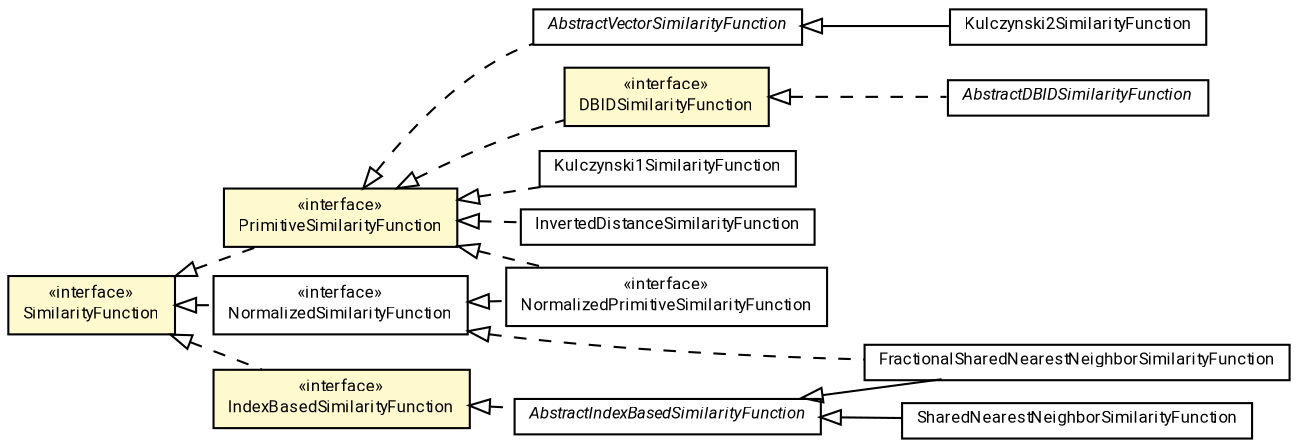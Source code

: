 #!/usr/local/bin/dot
#
# Class diagram 
# Generated by UMLGraph version R5_7_2-60-g0e99a6 (http://www.spinellis.gr/umlgraph/)
#

digraph G {
	graph [fontnames="svg"]
	edge [fontname="Roboto",fontsize=7,labelfontname="Roboto",labelfontsize=7,color="black"];
	node [fontname="Roboto",fontcolor="black",fontsize=8,shape=plaintext,margin=0,width=0,height=0];
	nodesep=0.15;
	ranksep=0.25;
	rankdir=LR;
	// de.lmu.ifi.dbs.elki.distance.similarityfunction.SimilarityFunction<O>
	c355970 [label=<<table title="de.lmu.ifi.dbs.elki.distance.similarityfunction.SimilarityFunction" border="0" cellborder="1" cellspacing="0" cellpadding="2" bgcolor="LemonChiffon" href="SimilarityFunction.html" target="_parent">
		<tr><td><table border="0" cellspacing="0" cellpadding="1">
		<tr><td align="center" balign="center"> &#171;interface&#187; </td></tr>
		<tr><td align="center" balign="center"> <font face="Roboto">SimilarityFunction</font> </td></tr>
		</table></td></tr>
		</table>>, URL="SimilarityFunction.html"];
	// de.lmu.ifi.dbs.elki.distance.similarityfunction.NormalizedSimilarityFunction<O>
	c355971 [label=<<table title="de.lmu.ifi.dbs.elki.distance.similarityfunction.NormalizedSimilarityFunction" border="0" cellborder="1" cellspacing="0" cellpadding="2" href="NormalizedSimilarityFunction.html" target="_parent">
		<tr><td><table border="0" cellspacing="0" cellpadding="1">
		<tr><td align="center" balign="center"> &#171;interface&#187; </td></tr>
		<tr><td align="center" balign="center"> <font face="Roboto">NormalizedSimilarityFunction</font> </td></tr>
		</table></td></tr>
		</table>>, URL="NormalizedSimilarityFunction.html"];
	// de.lmu.ifi.dbs.elki.distance.similarityfunction.PrimitiveSimilarityFunction<O>
	c355972 [label=<<table title="de.lmu.ifi.dbs.elki.distance.similarityfunction.PrimitiveSimilarityFunction" border="0" cellborder="1" cellspacing="0" cellpadding="2" bgcolor="LemonChiffon" href="PrimitiveSimilarityFunction.html" target="_parent">
		<tr><td><table border="0" cellspacing="0" cellpadding="1">
		<tr><td align="center" balign="center"> &#171;interface&#187; </td></tr>
		<tr><td align="center" balign="center"> <font face="Roboto">PrimitiveSimilarityFunction</font> </td></tr>
		</table></td></tr>
		</table>>, URL="PrimitiveSimilarityFunction.html"];
	// de.lmu.ifi.dbs.elki.distance.similarityfunction.NormalizedPrimitiveSimilarityFunction<O>
	c355973 [label=<<table title="de.lmu.ifi.dbs.elki.distance.similarityfunction.NormalizedPrimitiveSimilarityFunction" border="0" cellborder="1" cellspacing="0" cellpadding="2" href="NormalizedPrimitiveSimilarityFunction.html" target="_parent">
		<tr><td><table border="0" cellspacing="0" cellpadding="1">
		<tr><td align="center" balign="center"> &#171;interface&#187; </td></tr>
		<tr><td align="center" balign="center"> <font face="Roboto">NormalizedPrimitiveSimilarityFunction</font> </td></tr>
		</table></td></tr>
		</table>>, URL="NormalizedPrimitiveSimilarityFunction.html"];
	// de.lmu.ifi.dbs.elki.distance.similarityfunction.DBIDSimilarityFunction
	c355974 [label=<<table title="de.lmu.ifi.dbs.elki.distance.similarityfunction.DBIDSimilarityFunction" border="0" cellborder="1" cellspacing="0" cellpadding="2" bgcolor="LemonChiffon" href="DBIDSimilarityFunction.html" target="_parent">
		<tr><td><table border="0" cellspacing="0" cellpadding="1">
		<tr><td align="center" balign="center"> &#171;interface&#187; </td></tr>
		<tr><td align="center" balign="center"> <font face="Roboto">DBIDSimilarityFunction</font> </td></tr>
		</table></td></tr>
		</table>>, URL="DBIDSimilarityFunction.html"];
	// de.lmu.ifi.dbs.elki.distance.similarityfunction.AbstractVectorSimilarityFunction
	c356406 [label=<<table title="de.lmu.ifi.dbs.elki.distance.similarityfunction.AbstractVectorSimilarityFunction" border="0" cellborder="1" cellspacing="0" cellpadding="2" href="AbstractVectorSimilarityFunction.html" target="_parent">
		<tr><td><table border="0" cellspacing="0" cellpadding="1">
		<tr><td align="center" balign="center"> <font face="Roboto"><i>AbstractVectorSimilarityFunction</i></font> </td></tr>
		</table></td></tr>
		</table>>, URL="AbstractVectorSimilarityFunction.html"];
	// de.lmu.ifi.dbs.elki.distance.similarityfunction.Kulczynski2SimilarityFunction
	c356423 [label=<<table title="de.lmu.ifi.dbs.elki.distance.similarityfunction.Kulczynski2SimilarityFunction" border="0" cellborder="1" cellspacing="0" cellpadding="2" href="Kulczynski2SimilarityFunction.html" target="_parent">
		<tr><td><table border="0" cellspacing="0" cellpadding="1">
		<tr><td align="center" balign="center"> <font face="Roboto">Kulczynski2SimilarityFunction</font> </td></tr>
		</table></td></tr>
		</table>>, URL="Kulczynski2SimilarityFunction.html"];
	// de.lmu.ifi.dbs.elki.distance.similarityfunction.Kulczynski1SimilarityFunction
	c356425 [label=<<table title="de.lmu.ifi.dbs.elki.distance.similarityfunction.Kulczynski1SimilarityFunction" border="0" cellborder="1" cellspacing="0" cellpadding="2" href="Kulczynski1SimilarityFunction.html" target="_parent">
		<tr><td><table border="0" cellspacing="0" cellpadding="1">
		<tr><td align="center" balign="center"> <font face="Roboto">Kulczynski1SimilarityFunction</font> </td></tr>
		</table></td></tr>
		</table>>, URL="Kulczynski1SimilarityFunction.html"];
	// de.lmu.ifi.dbs.elki.distance.similarityfunction.InvertedDistanceSimilarityFunction<O>
	c356427 [label=<<table title="de.lmu.ifi.dbs.elki.distance.similarityfunction.InvertedDistanceSimilarityFunction" border="0" cellborder="1" cellspacing="0" cellpadding="2" href="InvertedDistanceSimilarityFunction.html" target="_parent">
		<tr><td><table border="0" cellspacing="0" cellpadding="1">
		<tr><td align="center" balign="center"> <font face="Roboto">InvertedDistanceSimilarityFunction</font> </td></tr>
		</table></td></tr>
		</table>>, URL="InvertedDistanceSimilarityFunction.html"];
	// de.lmu.ifi.dbs.elki.distance.similarityfunction.IndexBasedSimilarityFunction<O>
	c357047 [label=<<table title="de.lmu.ifi.dbs.elki.distance.similarityfunction.IndexBasedSimilarityFunction" border="0" cellborder="1" cellspacing="0" cellpadding="2" bgcolor="LemonChiffon" href="IndexBasedSimilarityFunction.html" target="_parent">
		<tr><td><table border="0" cellspacing="0" cellpadding="1">
		<tr><td align="center" balign="center"> &#171;interface&#187; </td></tr>
		<tr><td align="center" balign="center"> <font face="Roboto">IndexBasedSimilarityFunction</font> </td></tr>
		</table></td></tr>
		</table>>, URL="IndexBasedSimilarityFunction.html"];
	// de.lmu.ifi.dbs.elki.distance.similarityfunction.AbstractIndexBasedSimilarityFunction<O, F extends de.lmu.ifi.dbs.elki.index.IndexFactory<O>>
	c357049 [label=<<table title="de.lmu.ifi.dbs.elki.distance.similarityfunction.AbstractIndexBasedSimilarityFunction" border="0" cellborder="1" cellspacing="0" cellpadding="2" href="AbstractIndexBasedSimilarityFunction.html" target="_parent">
		<tr><td><table border="0" cellspacing="0" cellpadding="1">
		<tr><td align="center" balign="center"> <font face="Roboto"><i>AbstractIndexBasedSimilarityFunction</i></font> </td></tr>
		</table></td></tr>
		</table>>, URL="AbstractIndexBasedSimilarityFunction.html"];
	// de.lmu.ifi.dbs.elki.distance.similarityfunction.AbstractDBIDSimilarityFunction
	c357052 [label=<<table title="de.lmu.ifi.dbs.elki.distance.similarityfunction.AbstractDBIDSimilarityFunction" border="0" cellborder="1" cellspacing="0" cellpadding="2" href="AbstractDBIDSimilarityFunction.html" target="_parent">
		<tr><td><table border="0" cellspacing="0" cellpadding="1">
		<tr><td align="center" balign="center"> <font face="Roboto"><i>AbstractDBIDSimilarityFunction</i></font> </td></tr>
		</table></td></tr>
		</table>>, URL="AbstractDBIDSimilarityFunction.html"];
	// de.lmu.ifi.dbs.elki.distance.similarityfunction.FractionalSharedNearestNeighborSimilarityFunction<O>
	c357358 [label=<<table title="de.lmu.ifi.dbs.elki.distance.similarityfunction.FractionalSharedNearestNeighborSimilarityFunction" border="0" cellborder="1" cellspacing="0" cellpadding="2" href="FractionalSharedNearestNeighborSimilarityFunction.html" target="_parent">
		<tr><td><table border="0" cellspacing="0" cellpadding="1">
		<tr><td align="center" balign="center"> <font face="Roboto">FractionalSharedNearestNeighborSimilarityFunction</font> </td></tr>
		</table></td></tr>
		</table>>, URL="FractionalSharedNearestNeighborSimilarityFunction.html"];
	// de.lmu.ifi.dbs.elki.distance.similarityfunction.SharedNearestNeighborSimilarityFunction<O>
	c357361 [label=<<table title="de.lmu.ifi.dbs.elki.distance.similarityfunction.SharedNearestNeighborSimilarityFunction" border="0" cellborder="1" cellspacing="0" cellpadding="2" href="SharedNearestNeighborSimilarityFunction.html" target="_parent">
		<tr><td><table border="0" cellspacing="0" cellpadding="1">
		<tr><td align="center" balign="center"> <font face="Roboto">SharedNearestNeighborSimilarityFunction</font> </td></tr>
		</table></td></tr>
		</table>>, URL="SharedNearestNeighborSimilarityFunction.html"];
	// de.lmu.ifi.dbs.elki.distance.similarityfunction.NormalizedSimilarityFunction<O> implements de.lmu.ifi.dbs.elki.distance.similarityfunction.SimilarityFunction<O>
	c355970 -> c355971 [arrowtail=empty,style=dashed,dir=back,weight=9];
	// de.lmu.ifi.dbs.elki.distance.similarityfunction.PrimitiveSimilarityFunction<O> implements de.lmu.ifi.dbs.elki.distance.similarityfunction.SimilarityFunction<O>
	c355970 -> c355972 [arrowtail=empty,style=dashed,dir=back,weight=9];
	// de.lmu.ifi.dbs.elki.distance.similarityfunction.NormalizedPrimitiveSimilarityFunction<O> implements de.lmu.ifi.dbs.elki.distance.similarityfunction.PrimitiveSimilarityFunction<O>
	c355972 -> c355973 [arrowtail=empty,style=dashed,dir=back,weight=9];
	// de.lmu.ifi.dbs.elki.distance.similarityfunction.NormalizedPrimitiveSimilarityFunction<O> implements de.lmu.ifi.dbs.elki.distance.similarityfunction.NormalizedSimilarityFunction<O>
	c355971 -> c355973 [arrowtail=empty,style=dashed,dir=back,weight=9];
	// de.lmu.ifi.dbs.elki.distance.similarityfunction.DBIDSimilarityFunction implements de.lmu.ifi.dbs.elki.distance.similarityfunction.PrimitiveSimilarityFunction<O>
	c355972 -> c355974 [arrowtail=empty,style=dashed,dir=back,weight=9];
	// de.lmu.ifi.dbs.elki.distance.similarityfunction.AbstractVectorSimilarityFunction implements de.lmu.ifi.dbs.elki.distance.similarityfunction.PrimitiveSimilarityFunction<O>
	c355972 -> c356406 [arrowtail=empty,style=dashed,dir=back,weight=9];
	// de.lmu.ifi.dbs.elki.distance.similarityfunction.Kulczynski2SimilarityFunction extends de.lmu.ifi.dbs.elki.distance.similarityfunction.AbstractVectorSimilarityFunction
	c356406 -> c356423 [arrowtail=empty,dir=back,weight=10];
	// de.lmu.ifi.dbs.elki.distance.similarityfunction.Kulczynski1SimilarityFunction implements de.lmu.ifi.dbs.elki.distance.similarityfunction.PrimitiveSimilarityFunction<O>
	c355972 -> c356425 [arrowtail=empty,style=dashed,dir=back,weight=9];
	// de.lmu.ifi.dbs.elki.distance.similarityfunction.InvertedDistanceSimilarityFunction<O> implements de.lmu.ifi.dbs.elki.distance.similarityfunction.PrimitiveSimilarityFunction<O>
	c355972 -> c356427 [arrowtail=empty,style=dashed,dir=back,weight=9];
	// de.lmu.ifi.dbs.elki.distance.similarityfunction.IndexBasedSimilarityFunction<O> implements de.lmu.ifi.dbs.elki.distance.similarityfunction.SimilarityFunction<O>
	c355970 -> c357047 [arrowtail=empty,style=dashed,dir=back,weight=9];
	// de.lmu.ifi.dbs.elki.distance.similarityfunction.AbstractIndexBasedSimilarityFunction<O, F extends de.lmu.ifi.dbs.elki.index.IndexFactory<O>> implements de.lmu.ifi.dbs.elki.distance.similarityfunction.IndexBasedSimilarityFunction<O>
	c357047 -> c357049 [arrowtail=empty,style=dashed,dir=back,weight=9];
	// de.lmu.ifi.dbs.elki.distance.similarityfunction.AbstractDBIDSimilarityFunction implements de.lmu.ifi.dbs.elki.distance.similarityfunction.DBIDSimilarityFunction
	c355974 -> c357052 [arrowtail=empty,style=dashed,dir=back,weight=9];
	// de.lmu.ifi.dbs.elki.distance.similarityfunction.FractionalSharedNearestNeighborSimilarityFunction<O> extends de.lmu.ifi.dbs.elki.distance.similarityfunction.AbstractIndexBasedSimilarityFunction<O, F extends de.lmu.ifi.dbs.elki.index.IndexFactory<O>>
	c357049 -> c357358 [arrowtail=empty,dir=back,weight=10];
	// de.lmu.ifi.dbs.elki.distance.similarityfunction.FractionalSharedNearestNeighborSimilarityFunction<O> implements de.lmu.ifi.dbs.elki.distance.similarityfunction.NormalizedSimilarityFunction<O>
	c355971 -> c357358 [arrowtail=empty,style=dashed,dir=back,weight=9];
	// de.lmu.ifi.dbs.elki.distance.similarityfunction.SharedNearestNeighborSimilarityFunction<O> extends de.lmu.ifi.dbs.elki.distance.similarityfunction.AbstractIndexBasedSimilarityFunction<O, F extends de.lmu.ifi.dbs.elki.index.IndexFactory<O>>
	c357049 -> c357361 [arrowtail=empty,dir=back,weight=10];
}

